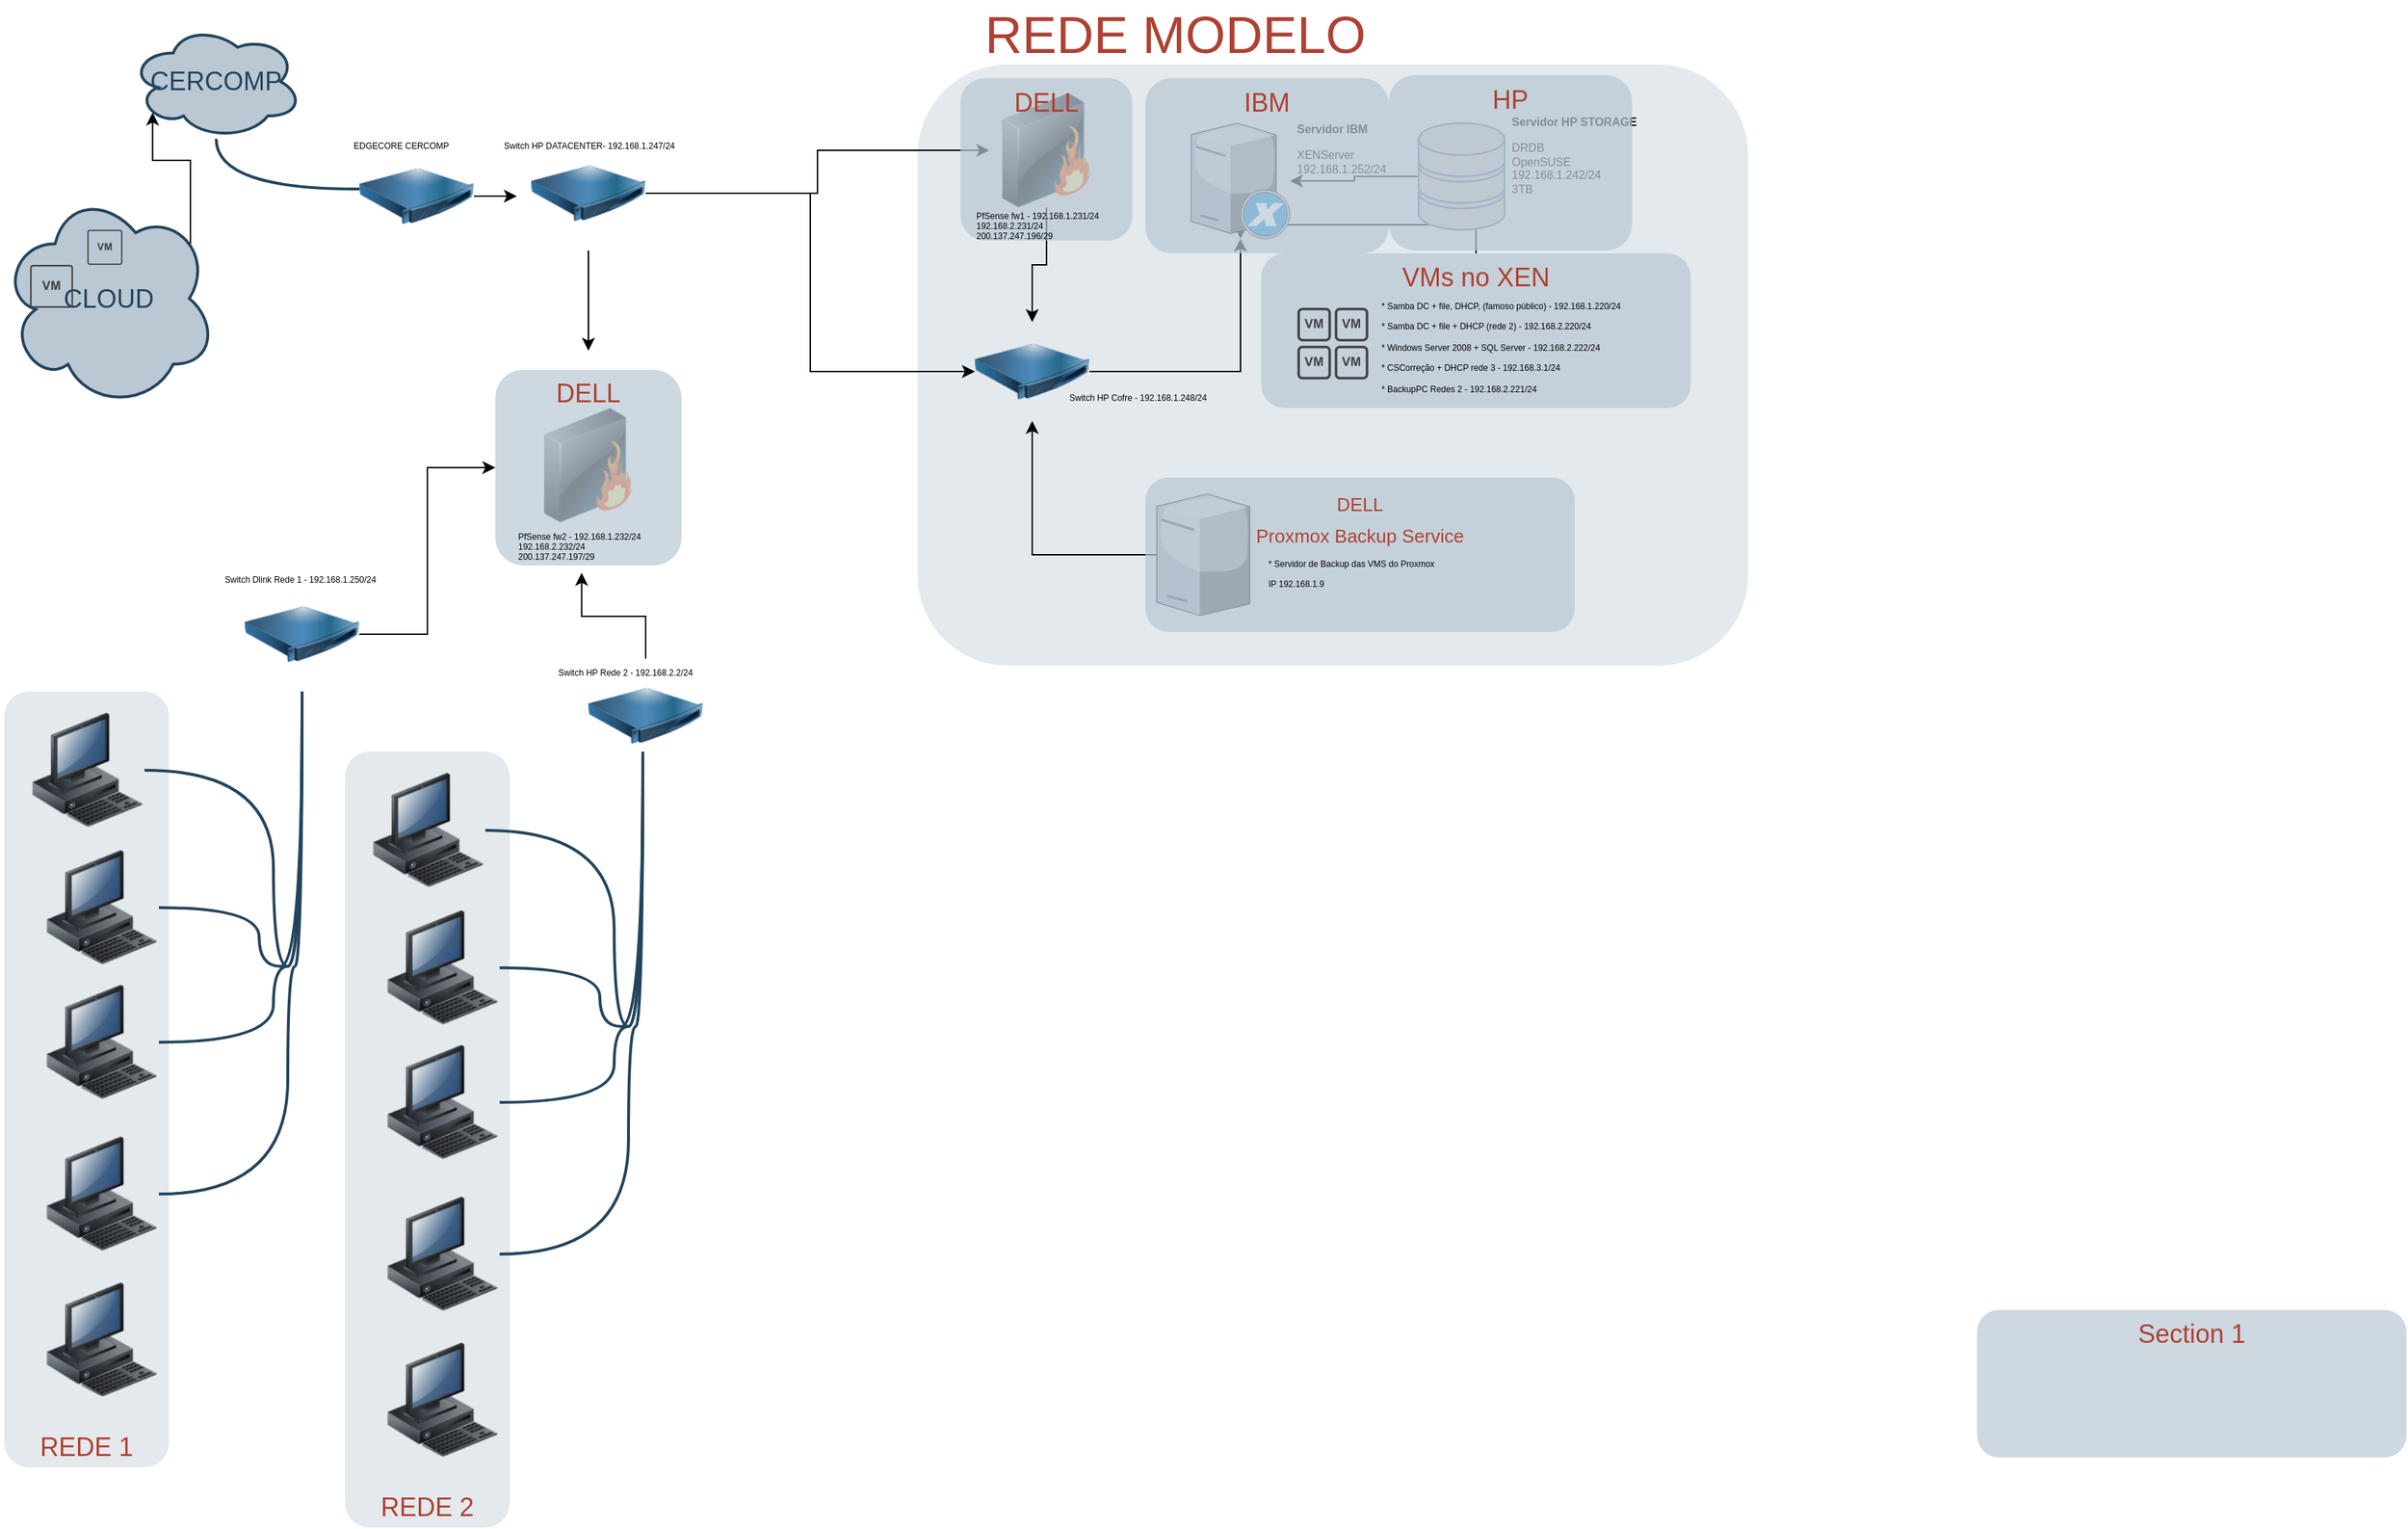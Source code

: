 <mxfile version="20.0.4" type="github">
  <diagram id="a45cf8ec-cd66-6f27-3ac3-be6e809c9e4a" name="Page-1">
    <mxGraphModel dx="1303" dy="700" grid="1" gridSize="10" guides="1" tooltips="1" connect="1" arrows="1" fold="1" page="1" pageScale="1" pageWidth="827" pageHeight="1169" background="none" math="0" shadow="0">
      <root>
        <mxCell id="0" />
        <mxCell id="1" parent="0" />
        <mxCell id="3" value="" style="rounded=1;whiteSpace=wrap;html=1;shadow=0;strokeColor=none;fillColor=#BAC8D3;gradientColor=none;fontSize=18;fontColor=#F08705;opacity=40;fontStyle=0;strokeWidth=3;" parent="1" vertex="1">
          <mxGeometry x="660" y="50" width="580" height="420" as="geometry" />
        </mxCell>
        <mxCell id="4" value="&lt;span&gt;Section 1&lt;/span&gt;" style="rounded=1;whiteSpace=wrap;html=1;shadow=0;strokeColor=none;fillColor=#BAC8D3;gradientColor=none;fontSize=18;fontColor=#AE4132;verticalAlign=top;opacity=70;fontStyle=0;strokeWidth=3;" parent="1" vertex="1">
          <mxGeometry x="1400" y="920" width="300" height="103" as="geometry" />
        </mxCell>
        <mxCell id="lxL178eFW0DsgaRUMhwb-195" style="edgeStyle=orthogonalEdgeStyle;rounded=0;orthogonalLoop=1;jettySize=auto;html=1;fontSize=6;" edge="1" parent="1" source="10" target="lxL178eFW0DsgaRUMhwb-188">
          <mxGeometry relative="1" as="geometry" />
        </mxCell>
        <mxCell id="10" value="VMs no XEN" style="rounded=1;whiteSpace=wrap;html=1;shadow=0;strokeColor=none;fillColor=#BAC8D3;gradientColor=none;fontSize=18;fontColor=#AE4132;verticalAlign=top;opacity=70;fontStyle=0;strokeWidth=3;" parent="1" vertex="1">
          <mxGeometry x="900" y="182" width="300" height="108" as="geometry" />
        </mxCell>
        <mxCell id="16" value="REDE 1" style="rounded=1;whiteSpace=wrap;html=1;shadow=0;strokeColor=none;fillColor=#BAC8D3;gradientColor=none;fontSize=18;fontColor=#AE4132;verticalAlign=bottom;fontStyle=0;opacity=40;strokeWidth=3;" parent="1" vertex="1">
          <mxGeometry x="22" y="488" width="115" height="542" as="geometry" />
        </mxCell>
        <mxCell id="49" value="CERCOMP" style="ellipse;shape=cloud;whiteSpace=wrap;html=1;shadow=0;strokeColor=#23445D;fillColor=#BAC8D3;gradientColor=none;fontSize=18;fontColor=#23445D;fontStyle=0;gradientDirection=north;strokeWidth=2;" parent="1" vertex="1">
          <mxGeometry x="110" y="22" width="120" height="80" as="geometry" />
        </mxCell>
        <mxCell id="lxL178eFW0DsgaRUMhwb-231" style="edgeStyle=orthogonalEdgeStyle;rounded=0;orthogonalLoop=1;jettySize=auto;html=1;exitX=0.88;exitY=0.25;exitDx=0;exitDy=0;exitPerimeter=0;entryX=0.13;entryY=0.77;entryDx=0;entryDy=0;entryPerimeter=0;fontSize=13;" edge="1" parent="1" source="50" target="49">
          <mxGeometry relative="1" as="geometry" />
        </mxCell>
        <mxCell id="50" value="CLOUD" style="ellipse;shape=cloud;whiteSpace=wrap;html=1;shadow=0;strokeColor=#23445D;fillColor=#BAC8D3;gradientColor=none;fontSize=18;fontColor=#23445D;fontStyle=0;gradientDirection=north;strokeWidth=2;" parent="1" vertex="1">
          <mxGeometry x="20" y="137" width="150" height="153" as="geometry" />
        </mxCell>
        <mxCell id="79" value="" style="image;html=1;image=img/lib/clip_art/computers/Workstation_128x128.png;shadow=0;strokeColor=#000000;fillColor=#FFFFFF;gradientColor=none;fontSize=18;fontColor=#F08705;fontStyle=0" parent="1" vertex="1">
          <mxGeometry x="40" y="503" width="80" height="80" as="geometry" />
        </mxCell>
        <mxCell id="80" value="" style="image;html=1;image=img/lib/clip_art/computers/Workstation_128x128.png;shadow=0;strokeColor=#000000;fillColor=#FFFFFF;gradientColor=none;fontSize=18;fontColor=#F08705;fontStyle=0" parent="1" vertex="1">
          <mxGeometry x="50" y="599" width="80" height="80" as="geometry" />
        </mxCell>
        <mxCell id="81" value="" style="image;html=1;image=img/lib/clip_art/computers/Workstation_128x128.png;shadow=0;strokeColor=#000000;fillColor=#FFFFFF;gradientColor=none;fontSize=18;fontColor=#F08705;fontStyle=0" parent="1" vertex="1">
          <mxGeometry x="50" y="693" width="80" height="80" as="geometry" />
        </mxCell>
        <mxCell id="115" style="edgeStyle=orthogonalEdgeStyle;rounded=0;html=1;startArrow=none;startFill=0;endArrow=none;endFill=0;fontSize=18;fontColor=#F08705;strokeColor=#23445D;strokeWidth=2;curved=1;fontStyle=0" parent="1" target="49" edge="1">
          <mxGeometry relative="1" as="geometry">
            <mxPoint x="270" y="137" as="sourcePoint" />
          </mxGeometry>
        </mxCell>
        <mxCell id="117" style="edgeStyle=orthogonalEdgeStyle;rounded=0;html=1;startArrow=none;startFill=0;endArrow=none;endFill=0;fontSize=18;fontColor=#F08705;strokeColor=#23445D;strokeWidth=2;curved=1;fontStyle=0" parent="1" target="79" edge="1">
          <mxGeometry relative="1" as="geometry">
            <Array as="points">
              <mxPoint x="210" y="680" />
              <mxPoint x="210" y="543" />
            </Array>
            <mxPoint x="230" y="490" as="sourcePoint" />
          </mxGeometry>
        </mxCell>
        <mxCell id="118" style="edgeStyle=orthogonalEdgeStyle;rounded=0;html=1;startArrow=none;startFill=0;endArrow=none;endFill=0;fontSize=18;fontColor=#F08705;strokeColor=#23445D;strokeWidth=2;curved=1;fontStyle=0" parent="1" target="80" edge="1">
          <mxGeometry relative="1" as="geometry">
            <Array as="points">
              <mxPoint x="200" y="680" />
              <mxPoint x="200" y="639" />
            </Array>
            <mxPoint x="230" y="500" as="sourcePoint" />
          </mxGeometry>
        </mxCell>
        <mxCell id="119" style="edgeStyle=orthogonalEdgeStyle;rounded=0;html=1;startArrow=none;startFill=0;endArrow=none;endFill=0;fontSize=18;fontColor=#F08705;strokeColor=#23445D;strokeWidth=2;curved=1;fontStyle=0" parent="1" target="81" edge="1">
          <mxGeometry relative="1" as="geometry">
            <Array as="points">
              <mxPoint x="210" y="680" />
              <mxPoint x="210" y="733" />
            </Array>
            <mxPoint x="230" y="510" as="sourcePoint" />
          </mxGeometry>
        </mxCell>
        <mxCell id="156" value="" style="image;html=1;image=img/lib/clip_art/computers/Workstation_128x128.png;shadow=0;strokeColor=#000000;fillColor=#FFFFFF;gradientColor=none;fontSize=18;fontColor=#F08705;fontStyle=0" parent="1" vertex="1">
          <mxGeometry x="50" y="799" width="80" height="80" as="geometry" />
        </mxCell>
        <mxCell id="157" value="" style="image;html=1;image=img/lib/clip_art/computers/Workstation_128x128.png;shadow=0;strokeColor=#000000;fillColor=#FFFFFF;gradientColor=none;fontSize=18;fontColor=#F08705;fontStyle=0" parent="1" vertex="1">
          <mxGeometry x="50" y="901" width="80" height="80" as="geometry" />
        </mxCell>
        <mxCell id="158" style="edgeStyle=orthogonalEdgeStyle;rounded=0;html=1;startArrow=none;startFill=0;endArrow=none;endFill=0;fontSize=18;fontColor=#F08705;strokeColor=#23445D;strokeWidth=2;curved=1;fontStyle=0" parent="1" source="156" target="lxL178eFW0DsgaRUMhwb-215" edge="1">
          <mxGeometry relative="1" as="geometry">
            <Array as="points">
              <mxPoint x="220" y="839" />
              <mxPoint x="220" y="680" />
              <mxPoint x="230" y="680" />
            </Array>
            <mxPoint x="400" y="680" as="targetPoint" />
          </mxGeometry>
        </mxCell>
        <mxCell id="lxL178eFW0DsgaRUMhwb-182" style="edgeStyle=orthogonalEdgeStyle;rounded=0;orthogonalLoop=1;jettySize=auto;html=1;" edge="1" parent="1" source="162" target="lxL178eFW0DsgaRUMhwb-179">
          <mxGeometry relative="1" as="geometry">
            <mxPoint x="570" y="200" as="targetPoint" />
          </mxGeometry>
        </mxCell>
        <mxCell id="lxL178eFW0DsgaRUMhwb-199" style="edgeStyle=orthogonalEdgeStyle;rounded=0;orthogonalLoop=1;jettySize=auto;html=1;entryX=0;entryY=0.5;entryDx=0;entryDy=0;fontSize=6;" edge="1" parent="1" source="162" target="lxL178eFW0DsgaRUMhwb-184">
          <mxGeometry relative="1" as="geometry" />
        </mxCell>
        <mxCell id="lxL178eFW0DsgaRUMhwb-210" style="edgeStyle=orthogonalEdgeStyle;rounded=0;orthogonalLoop=1;jettySize=auto;html=1;fontSize=13;" edge="1" parent="1" source="162">
          <mxGeometry relative="1" as="geometry">
            <mxPoint x="430" y="250" as="targetPoint" />
          </mxGeometry>
        </mxCell>
        <mxCell id="162" value="" style="image;html=1;image=img/lib/clip_art/networking/Concentrator_128x128.png;shadow=0;strokeColor=#000000;fillColor=#F2F2F2;gradientColor=none;fontSize=18;fontColor=#F08705;fontStyle=0" parent="1" vertex="1">
          <mxGeometry x="390" y="100" width="80" height="80" as="geometry" />
        </mxCell>
        <mxCell id="168" value="&lt;div&gt;REDE MODELO&lt;/div&gt;" style="text;html=1;strokeColor=none;fillColor=none;align=center;verticalAlign=middle;whiteSpace=wrap;overflow=hidden;shadow=0;fontSize=36;fontColor=#AE4132;fontStyle=0" parent="1" vertex="1">
          <mxGeometry x="150" y="5" width="1380" height="45" as="geometry" />
        </mxCell>
        <mxCell id="171" style="edgeStyle=orthogonalEdgeStyle;rounded=0;jumpStyle=none;html=1;exitX=0;exitY=0.5;entryX=0;entryY=0.5;shadow=0;labelBackgroundColor=none;startArrow=none;startFill=0;endArrow=classic;endFill=1;endSize=6;jettySize=auto;orthogonalLoop=1;strokeColor=#23445D;strokeWidth=2;fillColor=#F08705;fontFamily=Helvetica;fontSize=14;fontColor=#F08705;align=left;fontStyle=0" parent="1" source="168" target="168" edge="1">
          <mxGeometry relative="1" as="geometry" />
        </mxCell>
        <mxCell id="lxL178eFW0DsgaRUMhwb-172" value="" style="image;html=1;image=img/lib/clip_art/networking/Firewall_128x128.png;shadow=0;strokeColor=#000000;fillColor=#FFFFFF;gradientColor=none;fontSize=18;fontColor=#F08705;fontStyle=0" vertex="1" parent="1">
          <mxGeometry x="390" y="290" width="80" height="80" as="geometry" />
        </mxCell>
        <mxCell id="lxL178eFW0DsgaRUMhwb-178" style="edgeStyle=orthogonalEdgeStyle;rounded=0;orthogonalLoop=1;jettySize=auto;html=1;exitX=1;exitY=0.5;exitDx=0;exitDy=0;" edge="1" parent="1" source="lxL178eFW0DsgaRUMhwb-173">
          <mxGeometry relative="1" as="geometry">
            <mxPoint x="380" y="141.667" as="targetPoint" />
          </mxGeometry>
        </mxCell>
        <mxCell id="lxL178eFW0DsgaRUMhwb-173" value="" style="image;html=1;image=img/lib/clip_art/networking/Concentrator_128x128.png;shadow=0;strokeColor=#000000;fillColor=#F2F2F2;gradientColor=none;fontSize=18;fontColor=#F08705;fontStyle=0" vertex="1" parent="1">
          <mxGeometry x="270" y="102" width="80" height="80" as="geometry" />
        </mxCell>
        <mxCell id="lxL178eFW0DsgaRUMhwb-185" value="" style="edgeStyle=orthogonalEdgeStyle;rounded=0;orthogonalLoop=1;jettySize=auto;html=1;" edge="1" parent="1" source="lxL178eFW0DsgaRUMhwb-179" target="lxL178eFW0DsgaRUMhwb-184">
          <mxGeometry relative="1" as="geometry" />
        </mxCell>
        <mxCell id="lxL178eFW0DsgaRUMhwb-179" value="" style="image;html=1;image=img/lib/clip_art/networking/Firewall_128x128.png;shadow=0;strokeColor=#000000;fillColor=#FFFFFF;gradientColor=none;fontSize=18;fontColor=#F08705;fontStyle=0" vertex="1" parent="1">
          <mxGeometry x="710" y="70" width="80" height="80" as="geometry" />
        </mxCell>
        <mxCell id="lxL178eFW0DsgaRUMhwb-187" style="edgeStyle=orthogonalEdgeStyle;rounded=0;orthogonalLoop=1;jettySize=auto;html=1;" edge="1" parent="1" source="lxL178eFW0DsgaRUMhwb-184" target="lxL178eFW0DsgaRUMhwb-188">
          <mxGeometry relative="1" as="geometry">
            <mxPoint x="900" y="150" as="targetPoint" />
          </mxGeometry>
        </mxCell>
        <mxCell id="lxL178eFW0DsgaRUMhwb-184" value="" style="image;html=1;image=img/lib/clip_art/networking/Concentrator_128x128.png;shadow=0;strokeColor=#000000;fillColor=#F2F2F2;gradientColor=none;fontSize=18;fontColor=#F08705;fontStyle=0" vertex="1" parent="1">
          <mxGeometry x="700" y="230" width="80" height="69" as="geometry" />
        </mxCell>
        <mxCell id="lxL178eFW0DsgaRUMhwb-188" value="" style="verticalLabelPosition=bottom;sketch=0;aspect=fixed;html=1;verticalAlign=top;strokeColor=none;align=center;outlineConnect=0;shape=mxgraph.citrix.xencenter;" vertex="1" parent="1">
          <mxGeometry x="851" y="91" width="69" height="80.8" as="geometry" />
        </mxCell>
        <mxCell id="lxL178eFW0DsgaRUMhwb-192" style="edgeStyle=orthogonalEdgeStyle;rounded=0;orthogonalLoop=1;jettySize=auto;html=1;fontSize=8;" edge="1" parent="1" source="lxL178eFW0DsgaRUMhwb-189" target="lxL178eFW0DsgaRUMhwb-188">
          <mxGeometry relative="1" as="geometry" />
        </mxCell>
        <mxCell id="lxL178eFW0DsgaRUMhwb-189" value="" style="fontColor=#0066CC;verticalAlign=top;verticalLabelPosition=bottom;labelPosition=center;align=center;html=1;outlineConnect=0;fillColor=#CCCCCC;strokeColor=#6881B3;gradientColor=none;gradientDirection=north;strokeWidth=2;shape=mxgraph.networks.storage;" vertex="1" parent="1">
          <mxGeometry x="1010" y="91" width="60" height="74.5" as="geometry" />
        </mxCell>
        <mxCell id="lxL178eFW0DsgaRUMhwb-190" value="&lt;h1 style=&quot;font-size: 8px;&quot;&gt;Servidor IBM&lt;br&gt;&lt;/h1&gt;&lt;p style=&quot;font-size: 8px;&quot;&gt;&lt;font style=&quot;font-size: 8px;&quot;&gt;XENServer&lt;br&gt;192.168.1.252/24&lt;br&gt;&lt;/font&gt;&lt;/p&gt;&lt;p style=&quot;font-size: 8px;&quot;&gt;&lt;font style=&quot;font-size: 8px;&quot;&gt;&lt;br&gt;&lt;/font&gt;&lt;/p&gt;" style="text;html=1;strokeColor=none;fillColor=none;spacing=5;spacingTop=-20;whiteSpace=wrap;overflow=hidden;rounded=0;" vertex="1" parent="1">
          <mxGeometry x="920" y="95.5" width="100" height="70" as="geometry" />
        </mxCell>
        <mxCell id="lxL178eFW0DsgaRUMhwb-191" value="&lt;h1 style=&quot;font-size: 8px;&quot;&gt;Servidor HP STORAGE&lt;br&gt;&lt;/h1&gt;&lt;p style=&quot;font-size: 8px;&quot;&gt;&lt;font style=&quot;font-size: 8px;&quot;&gt;DRDB&lt;br&gt;OpenSUSE&lt;br&gt;192.168.1.242/24&lt;br&gt;3TB&lt;br&gt;&lt;/font&gt;&lt;/p&gt;&lt;p style=&quot;font-size: 8px;&quot;&gt;&lt;font style=&quot;font-size: 8px;&quot;&gt;&lt;br&gt;&lt;/font&gt;&lt;/p&gt;" style="text;html=1;strokeColor=none;fillColor=none;spacing=5;spacingTop=-20;whiteSpace=wrap;overflow=hidden;rounded=0;" vertex="1" parent="1">
          <mxGeometry x="1070" y="91" width="100" height="70" as="geometry" />
        </mxCell>
        <mxCell id="lxL178eFW0DsgaRUMhwb-193" value="" style="sketch=0;pointerEvents=1;shadow=0;dashed=0;html=1;strokeColor=none;fillColor=#434445;aspect=fixed;labelPosition=center;verticalLabelPosition=bottom;verticalAlign=top;align=center;outlineConnect=0;shape=mxgraph.vvd.vm_group;fontSize=8;" vertex="1" parent="1">
          <mxGeometry x="925.25" y="220" width="49.5" height="50" as="geometry" />
        </mxCell>
        <mxCell id="lxL178eFW0DsgaRUMhwb-194" value="&lt;font style=&quot;font-size: 6px;&quot;&gt;* Samba DC + file, DHCP, (famoso público) - 192.168.1.220/24&lt;br&gt;* Samba DC + file + DHCP (rede 2) - 192.168.2.220/24&lt;br&gt;* Windows Server 2008 + SQL Server - 192.168.2.222/24&lt;br&gt;* CSCorreção + DHCP rede 3 - 192.168.3.1/24 &lt;br&gt;* BackupPC Redes 2 - 192.168.2.221/24 &lt;br&gt;&lt;/font&gt;" style="text;html=1;strokeColor=none;fillColor=none;spacing=5;spacingTop=-20;whiteSpace=wrap;overflow=hidden;rounded=0;" vertex="1" parent="1">
          <mxGeometry x="979" y="220" width="190" height="70" as="geometry" />
        </mxCell>
        <mxCell id="lxL178eFW0DsgaRUMhwb-196" value="IBM" style="rounded=1;whiteSpace=wrap;html=1;shadow=0;strokeColor=none;fillColor=#BAC8D3;gradientColor=none;fontSize=18;fontColor=#AE4132;verticalAlign=top;opacity=70;fontStyle=0;strokeWidth=3;" vertex="1" parent="1">
          <mxGeometry x="819" y="59.5" width="170" height="122.5" as="geometry" />
        </mxCell>
        <mxCell id="lxL178eFW0DsgaRUMhwb-197" value="HP" style="rounded=1;whiteSpace=wrap;html=1;shadow=0;strokeColor=none;fillColor=#BAC8D3;gradientColor=none;fontSize=18;fontColor=#AE4132;verticalAlign=top;opacity=70;fontStyle=0;strokeWidth=3;" vertex="1" parent="1">
          <mxGeometry x="989" y="57.5" width="170" height="122.5" as="geometry" />
        </mxCell>
        <mxCell id="lxL178eFW0DsgaRUMhwb-198" value="DELL" style="rounded=1;whiteSpace=wrap;html=1;shadow=0;strokeColor=none;fillColor=#BAC8D3;gradientColor=none;fontSize=18;fontColor=#AE4132;verticalAlign=top;opacity=70;fontStyle=0;strokeWidth=3;" vertex="1" parent="1">
          <mxGeometry x="690" y="59.5" width="120" height="113.5" as="geometry" />
        </mxCell>
        <mxCell id="lxL178eFW0DsgaRUMhwb-200" value="Switch HP Cofre - 192.168.1.248/24" style="text;strokeColor=none;fillColor=none;align=left;verticalAlign=top;spacingLeft=4;spacingRight=4;overflow=hidden;rotatable=0;points=[[0,0.5],[1,0.5]];portConstraint=eastwest;fontSize=6;" vertex="1" parent="1">
          <mxGeometry x="760" y="273" width="110" height="26" as="geometry" />
        </mxCell>
        <mxCell id="lxL178eFW0DsgaRUMhwb-201" value="PfSense fw1 - 192.168.1.231/24&#xa;192.168.2.231/24&#xa;200.137.247.196/29" style="text;strokeColor=none;fillColor=none;align=left;verticalAlign=top;spacingLeft=4;spacingRight=4;overflow=hidden;rotatable=0;points=[[0,0.5],[1,0.5]];portConstraint=eastwest;fontSize=6;" vertex="1" parent="1">
          <mxGeometry x="695" y="146" width="110" height="36" as="geometry" />
        </mxCell>
        <mxCell id="lxL178eFW0DsgaRUMhwb-204" style="edgeStyle=orthogonalEdgeStyle;rounded=0;orthogonalLoop=1;jettySize=auto;html=1;fontSize=6;" edge="1" parent="1" source="lxL178eFW0DsgaRUMhwb-203" target="lxL178eFW0DsgaRUMhwb-184">
          <mxGeometry relative="1" as="geometry" />
        </mxCell>
        <mxCell id="lxL178eFW0DsgaRUMhwb-203" value="" style="verticalLabelPosition=bottom;sketch=0;aspect=fixed;html=1;verticalAlign=top;strokeColor=none;align=center;outlineConnect=0;shape=mxgraph.citrix.license_server;fontSize=6;" vertex="1" parent="1">
          <mxGeometry x="827" y="350" width="65" height="85" as="geometry" />
        </mxCell>
        <mxCell id="lxL178eFW0DsgaRUMhwb-205" value="&lt;font style=&quot;font-size: 13px;&quot;&gt;DELL &lt;br&gt;Proxmox Backup Service&lt;/font&gt;" style="rounded=1;whiteSpace=wrap;html=1;shadow=0;strokeColor=none;fillColor=#BAC8D3;gradientColor=none;fontSize=18;fontColor=#AE4132;verticalAlign=top;opacity=70;fontStyle=0;strokeWidth=3;" vertex="1" parent="1">
          <mxGeometry x="819" y="338.5" width="300" height="108" as="geometry" />
        </mxCell>
        <mxCell id="lxL178eFW0DsgaRUMhwb-206" value="&lt;div&gt;&lt;font style=&quot;font-size: 6px;&quot;&gt;* Servidor de Backup das VMS do Proxmox &lt;br&gt;&lt;/font&gt;&lt;/div&gt;&lt;div&gt;&lt;font style=&quot;font-size: 6px;&quot;&gt;IP 192.168.1.9&lt;br&gt;&lt;/font&gt;&lt;/div&gt;" style="text;html=1;strokeColor=none;fillColor=none;spacing=5;spacingTop=-20;whiteSpace=wrap;overflow=hidden;rounded=0;" vertex="1" parent="1">
          <mxGeometry x="900" y="400" width="190" height="70" as="geometry" />
        </mxCell>
        <mxCell id="lxL178eFW0DsgaRUMhwb-207" value="DELL" style="rounded=1;whiteSpace=wrap;html=1;shadow=0;strokeColor=none;fillColor=#BAC8D3;gradientColor=none;fontSize=18;fontColor=#AE4132;verticalAlign=top;opacity=70;fontStyle=0;strokeWidth=3;" vertex="1" parent="1">
          <mxGeometry x="365" y="263.25" width="130" height="136.75" as="geometry" />
        </mxCell>
        <mxCell id="lxL178eFW0DsgaRUMhwb-208" value="PfSense fw2 - 192.168.1.232/24&#xa;192.168.2.232/24&#xa;200.137.247.197/29" style="text;strokeColor=none;fillColor=none;align=left;verticalAlign=top;spacingLeft=4;spacingRight=4;overflow=hidden;rotatable=0;points=[[0,0.5],[1,0.5]];portConstraint=eastwest;fontSize=6;" vertex="1" parent="1">
          <mxGeometry x="375" y="370" width="110" height="36" as="geometry" />
        </mxCell>
        <mxCell id="lxL178eFW0DsgaRUMhwb-213" value="Switch HP DATACENTER- 192.168.1.247/24" style="text;strokeColor=none;fillColor=none;align=left;verticalAlign=top;spacingLeft=4;spacingRight=4;overflow=hidden;rotatable=0;points=[[0,0.5],[1,0.5]];portConstraint=eastwest;fontSize=6;" vertex="1" parent="1">
          <mxGeometry x="365" y="97" width="134" height="26" as="geometry" />
        </mxCell>
        <mxCell id="lxL178eFW0DsgaRUMhwb-214" value="EDGECORE CERCOMP&#xa;" style="text;strokeColor=none;fillColor=none;align=left;verticalAlign=top;spacingLeft=4;spacingRight=4;overflow=hidden;rotatable=0;points=[[0,0.5],[1,0.5]];portConstraint=eastwest;fontSize=6;" vertex="1" parent="1">
          <mxGeometry x="260" y="97" width="80" height="26" as="geometry" />
        </mxCell>
        <mxCell id="lxL178eFW0DsgaRUMhwb-216" style="edgeStyle=orthogonalEdgeStyle;rounded=0;orthogonalLoop=1;jettySize=auto;html=1;entryX=0;entryY=0.5;entryDx=0;entryDy=0;fontSize=13;" edge="1" parent="1" source="lxL178eFW0DsgaRUMhwb-215" target="lxL178eFW0DsgaRUMhwb-207">
          <mxGeometry relative="1" as="geometry" />
        </mxCell>
        <mxCell id="lxL178eFW0DsgaRUMhwb-215" value="" style="image;html=1;image=img/lib/clip_art/networking/Concentrator_128x128.png;shadow=0;strokeColor=#000000;fillColor=#F2F2F2;gradientColor=none;fontSize=18;fontColor=#F08705;fontStyle=0" vertex="1" parent="1">
          <mxGeometry x="190" y="408" width="80" height="80" as="geometry" />
        </mxCell>
        <mxCell id="lxL178eFW0DsgaRUMhwb-218" style="edgeStyle=orthogonalEdgeStyle;rounded=0;orthogonalLoop=1;jettySize=auto;html=1;entryX=0.457;entryY=0.975;entryDx=0;entryDy=0;entryPerimeter=0;fontSize=13;" edge="1" parent="1" source="lxL178eFW0DsgaRUMhwb-217" target="lxL178eFW0DsgaRUMhwb-208">
          <mxGeometry relative="1" as="geometry" />
        </mxCell>
        <mxCell id="lxL178eFW0DsgaRUMhwb-217" value="" style="image;html=1;image=img/lib/clip_art/networking/Concentrator_128x128.png;shadow=0;strokeColor=#000000;fillColor=#F2F2F2;gradientColor=none;fontSize=18;fontColor=#F08705;fontStyle=0" vertex="1" parent="1">
          <mxGeometry x="430" y="465" width="80" height="80" as="geometry" />
        </mxCell>
        <mxCell id="lxL178eFW0DsgaRUMhwb-219" value="REDE 2" style="rounded=1;whiteSpace=wrap;html=1;shadow=0;strokeColor=none;fillColor=#BAC8D3;gradientColor=none;fontSize=18;fontColor=#AE4132;verticalAlign=bottom;fontStyle=0;opacity=40;strokeWidth=3;" vertex="1" parent="1">
          <mxGeometry x="260" y="530" width="115" height="542" as="geometry" />
        </mxCell>
        <mxCell id="lxL178eFW0DsgaRUMhwb-220" value="" style="image;html=1;image=img/lib/clip_art/computers/Workstation_128x128.png;shadow=0;strokeColor=#000000;fillColor=#FFFFFF;gradientColor=none;fontSize=18;fontColor=#F08705;fontStyle=0" vertex="1" parent="1">
          <mxGeometry x="278" y="545" width="80" height="80" as="geometry" />
        </mxCell>
        <mxCell id="lxL178eFW0DsgaRUMhwb-221" value="" style="image;html=1;image=img/lib/clip_art/computers/Workstation_128x128.png;shadow=0;strokeColor=#000000;fillColor=#FFFFFF;gradientColor=none;fontSize=18;fontColor=#F08705;fontStyle=0" vertex="1" parent="1">
          <mxGeometry x="288" y="641" width="80" height="80" as="geometry" />
        </mxCell>
        <mxCell id="lxL178eFW0DsgaRUMhwb-222" value="" style="image;html=1;image=img/lib/clip_art/computers/Workstation_128x128.png;shadow=0;strokeColor=#000000;fillColor=#FFFFFF;gradientColor=none;fontSize=18;fontColor=#F08705;fontStyle=0" vertex="1" parent="1">
          <mxGeometry x="288" y="735" width="80" height="80" as="geometry" />
        </mxCell>
        <mxCell id="lxL178eFW0DsgaRUMhwb-223" style="edgeStyle=orthogonalEdgeStyle;rounded=0;html=1;startArrow=none;startFill=0;endArrow=none;endFill=0;fontSize=18;fontColor=#F08705;strokeColor=#23445D;strokeWidth=2;curved=1;fontStyle=0" edge="1" parent="1" target="lxL178eFW0DsgaRUMhwb-220">
          <mxGeometry relative="1" as="geometry">
            <Array as="points">
              <mxPoint x="448" y="722" />
              <mxPoint x="448" y="585" />
            </Array>
            <mxPoint x="468" y="532" as="sourcePoint" />
          </mxGeometry>
        </mxCell>
        <mxCell id="lxL178eFW0DsgaRUMhwb-224" style="edgeStyle=orthogonalEdgeStyle;rounded=0;html=1;startArrow=none;startFill=0;endArrow=none;endFill=0;fontSize=18;fontColor=#F08705;strokeColor=#23445D;strokeWidth=2;curved=1;fontStyle=0" edge="1" parent="1" target="lxL178eFW0DsgaRUMhwb-221">
          <mxGeometry relative="1" as="geometry">
            <Array as="points">
              <mxPoint x="438" y="722" />
              <mxPoint x="438" y="681" />
            </Array>
            <mxPoint x="468" y="542" as="sourcePoint" />
          </mxGeometry>
        </mxCell>
        <mxCell id="lxL178eFW0DsgaRUMhwb-225" style="edgeStyle=orthogonalEdgeStyle;rounded=0;html=1;startArrow=none;startFill=0;endArrow=none;endFill=0;fontSize=18;fontColor=#F08705;strokeColor=#23445D;strokeWidth=2;curved=1;fontStyle=0" edge="1" parent="1" target="lxL178eFW0DsgaRUMhwb-222">
          <mxGeometry relative="1" as="geometry">
            <Array as="points">
              <mxPoint x="448" y="722" />
              <mxPoint x="448" y="775" />
            </Array>
            <mxPoint x="468" y="552" as="sourcePoint" />
          </mxGeometry>
        </mxCell>
        <mxCell id="lxL178eFW0DsgaRUMhwb-226" value="" style="image;html=1;image=img/lib/clip_art/computers/Workstation_128x128.png;shadow=0;strokeColor=#000000;fillColor=#FFFFFF;gradientColor=none;fontSize=18;fontColor=#F08705;fontStyle=0" vertex="1" parent="1">
          <mxGeometry x="288" y="841" width="80" height="80" as="geometry" />
        </mxCell>
        <mxCell id="lxL178eFW0DsgaRUMhwb-227" value="" style="image;html=1;image=img/lib/clip_art/computers/Workstation_128x128.png;shadow=0;strokeColor=#000000;fillColor=#FFFFFF;gradientColor=none;fontSize=18;fontColor=#F08705;fontStyle=0" vertex="1" parent="1">
          <mxGeometry x="288" y="943" width="80" height="80" as="geometry" />
        </mxCell>
        <mxCell id="lxL178eFW0DsgaRUMhwb-228" style="edgeStyle=orthogonalEdgeStyle;rounded=0;html=1;startArrow=none;startFill=0;endArrow=none;endFill=0;fontSize=18;fontColor=#F08705;strokeColor=#23445D;strokeWidth=2;curved=1;fontStyle=0" edge="1" parent="1" source="lxL178eFW0DsgaRUMhwb-226">
          <mxGeometry relative="1" as="geometry">
            <Array as="points">
              <mxPoint x="458" y="881" />
              <mxPoint x="458" y="722" />
              <mxPoint x="468" y="722" />
            </Array>
            <mxPoint x="468" y="530" as="targetPoint" />
          </mxGeometry>
        </mxCell>
        <mxCell id="lxL178eFW0DsgaRUMhwb-229" value="Switch Dlink Rede 1 - 192.168.1.250/24" style="text;strokeColor=none;fillColor=none;align=left;verticalAlign=top;spacingLeft=4;spacingRight=4;overflow=hidden;rotatable=0;points=[[0,0.5],[1,0.5]];portConstraint=eastwest;fontSize=6;" vertex="1" parent="1">
          <mxGeometry x="170" y="400" width="134" height="26" as="geometry" />
        </mxCell>
        <mxCell id="lxL178eFW0DsgaRUMhwb-230" value="Switch HP Rede 2 - 192.168.2.2/24" style="text;strokeColor=none;fillColor=none;align=left;verticalAlign=top;spacingLeft=4;spacingRight=4;overflow=hidden;rotatable=0;points=[[0,0.5],[1,0.5]];portConstraint=eastwest;fontSize=6;" vertex="1" parent="1">
          <mxGeometry x="403" y="465" width="134" height="26" as="geometry" />
        </mxCell>
        <mxCell id="lxL178eFW0DsgaRUMhwb-232" value="" style="sketch=0;pointerEvents=1;shadow=0;dashed=0;html=1;strokeColor=none;fillColor=#434445;aspect=fixed;labelPosition=center;verticalLabelPosition=bottom;verticalAlign=top;align=center;outlineConnect=0;shape=mxgraph.vvd.virtual_machine;fontSize=13;" vertex="1" parent="1">
          <mxGeometry x="80" y="165.5" width="24.5" height="24.5" as="geometry" />
        </mxCell>
        <mxCell id="lxL178eFW0DsgaRUMhwb-233" value="" style="sketch=0;pointerEvents=1;shadow=0;dashed=0;html=1;strokeColor=none;fillColor=#434445;aspect=fixed;labelPosition=center;verticalLabelPosition=bottom;verticalAlign=top;align=center;outlineConnect=0;shape=mxgraph.vvd.virtual_machine;fontSize=13;" vertex="1" parent="1">
          <mxGeometry x="40" y="190" width="30" height="30" as="geometry" />
        </mxCell>
      </root>
    </mxGraphModel>
  </diagram>
</mxfile>
